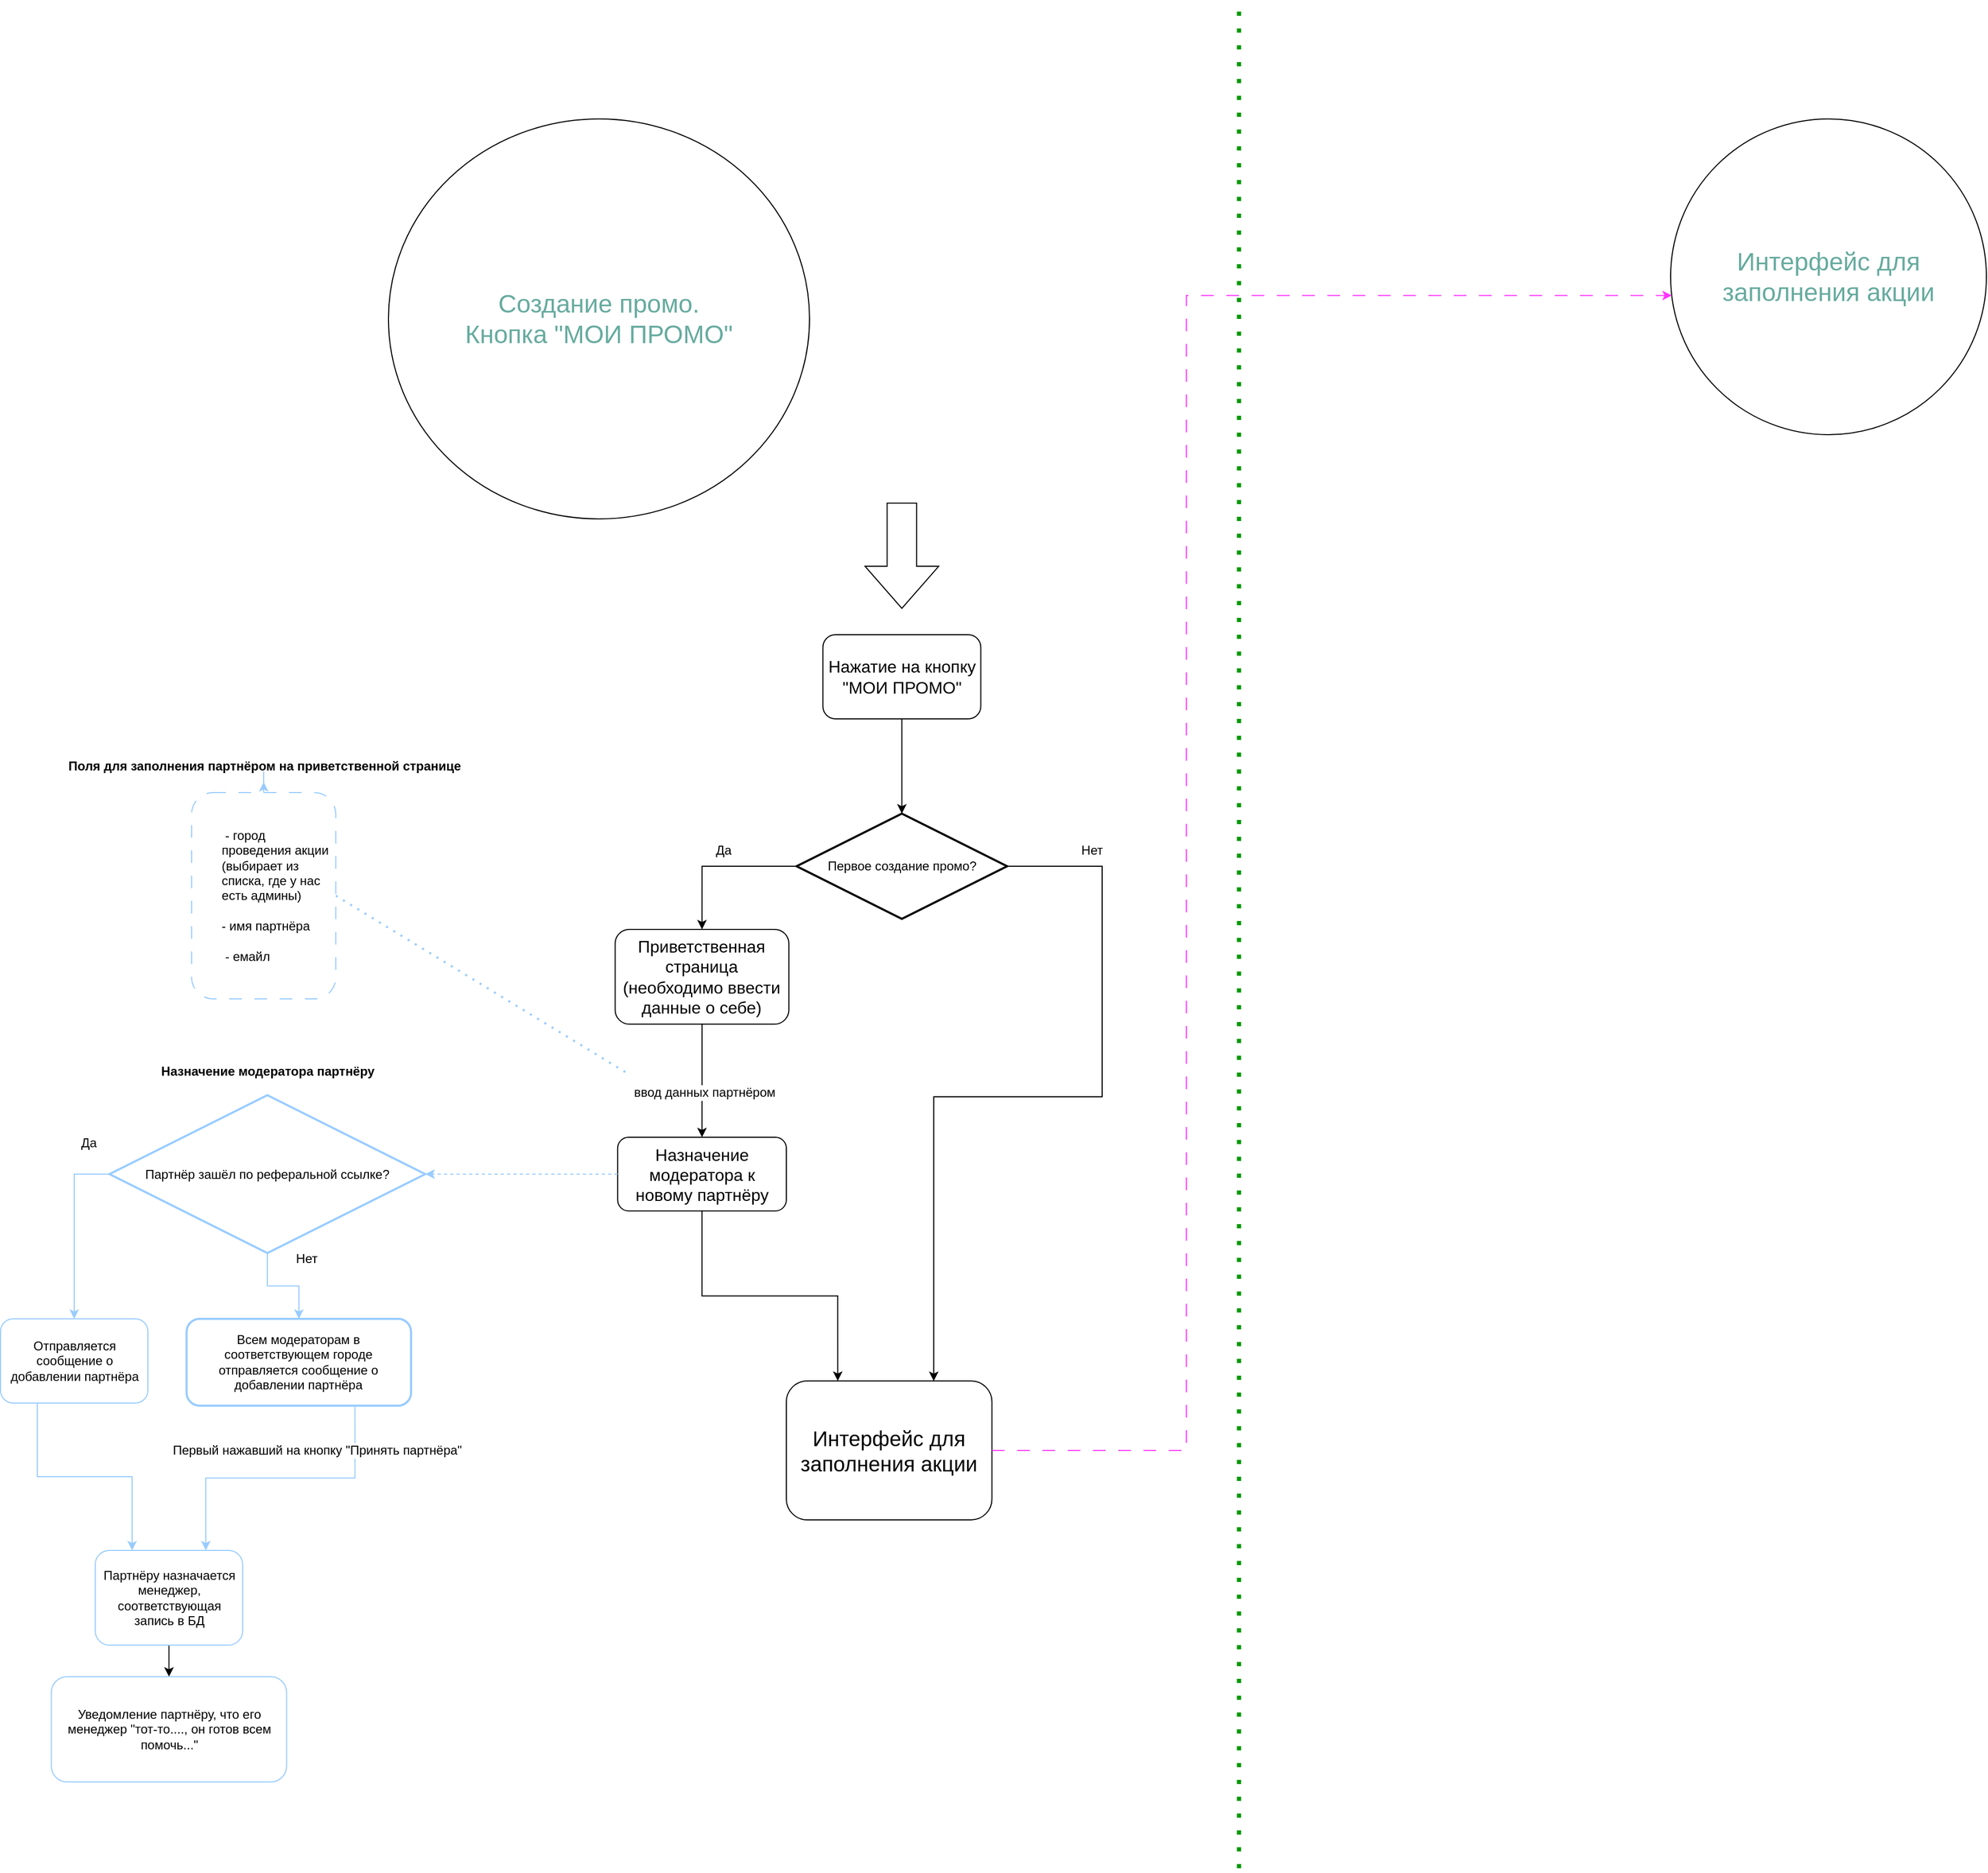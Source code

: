 <mxfile version="22.1.11" type="github">
  <diagram name="Page-1" id="97916047-d0de-89f5-080d-49f4d83e522f">
    <mxGraphModel dx="2440" dy="4809.5" grid="1" gridSize="10" guides="1" tooltips="1" connect="1" arrows="1" fold="1" page="1" pageScale="1.5" pageWidth="3300" pageHeight="2339" background="none" math="0" shadow="0">
      <root>
        <mxCell id="0" />
        <mxCell id="1" parent="0" />
        <mxCell id="vXLQaoK03CL5f1c-ASwQ-62" value="Нажатие на кнопку &lt;br&gt;&quot;МОИ ПРОМО&quot;" style="rounded=1;whiteSpace=wrap;html=1;fontSize=16;labelBackgroundColor=none;" vertex="1" parent="1">
          <mxGeometry x="844.72" y="560" width="150" height="80" as="geometry" />
        </mxCell>
        <mxCell id="vXLQaoK03CL5f1c-ASwQ-68" style="edgeStyle=orthogonalEdgeStyle;rounded=0;orthogonalLoop=1;jettySize=auto;html=1;exitX=1;exitY=0.5;exitDx=0;exitDy=0;exitPerimeter=0;entryX=0.718;entryY=0.001;entryDx=0;entryDy=0;entryPerimeter=0;" edge="1" parent="1" source="vXLQaoK03CL5f1c-ASwQ-66" target="vXLQaoK03CL5f1c-ASwQ-104">
          <mxGeometry relative="1" as="geometry">
            <mxPoint x="960" y="1190" as="targetPoint" />
            <mxPoint x="1040" y="810" as="sourcePoint" />
            <Array as="points">
              <mxPoint x="1110" y="780" />
              <mxPoint x="1110" y="999" />
              <mxPoint x="950" y="999" />
              <mxPoint x="950" y="1269" />
            </Array>
          </mxGeometry>
        </mxCell>
        <mxCell id="vXLQaoK03CL5f1c-ASwQ-69" style="edgeStyle=orthogonalEdgeStyle;rounded=0;orthogonalLoop=1;jettySize=auto;html=1;exitX=0;exitY=0.5;exitDx=0;exitDy=0;exitPerimeter=0;entryX=0.5;entryY=0;entryDx=0;entryDy=0;" edge="1" parent="1" source="vXLQaoK03CL5f1c-ASwQ-66" target="vXLQaoK03CL5f1c-ASwQ-73">
          <mxGeometry relative="1" as="geometry">
            <mxPoint x="729.72" y="950" as="targetPoint" />
          </mxGeometry>
        </mxCell>
        <mxCell id="vXLQaoK03CL5f1c-ASwQ-66" value="Первое создание промо?" style="strokeWidth=2;html=1;shape=mxgraph.flowchart.decision;whiteSpace=wrap;" vertex="1" parent="1">
          <mxGeometry x="819.72" y="730" width="200" height="100" as="geometry" />
        </mxCell>
        <mxCell id="vXLQaoK03CL5f1c-ASwQ-67" style="edgeStyle=orthogonalEdgeStyle;rounded=0;orthogonalLoop=1;jettySize=auto;html=1;exitX=0.5;exitY=1;exitDx=0;exitDy=0;entryX=0.5;entryY=0;entryDx=0;entryDy=0;entryPerimeter=0;" edge="1" parent="1" source="vXLQaoK03CL5f1c-ASwQ-62" target="vXLQaoK03CL5f1c-ASwQ-66">
          <mxGeometry relative="1" as="geometry" />
        </mxCell>
        <mxCell id="vXLQaoK03CL5f1c-ASwQ-71" value="Да" style="text;html=1;align=center;verticalAlign=middle;resizable=0;points=[];autosize=1;strokeColor=none;fillColor=none;" vertex="1" parent="1">
          <mxGeometry x="729.72" y="750" width="40" height="30" as="geometry" />
        </mxCell>
        <mxCell id="vXLQaoK03CL5f1c-ASwQ-72" value="Нет" style="text;html=1;align=center;verticalAlign=middle;resizable=0;points=[];autosize=1;strokeColor=none;fillColor=none;" vertex="1" parent="1">
          <mxGeometry x="1080" y="750" width="40" height="30" as="geometry" />
        </mxCell>
        <mxCell id="vXLQaoK03CL5f1c-ASwQ-80" value="" style="edgeStyle=orthogonalEdgeStyle;rounded=0;orthogonalLoop=1;jettySize=auto;html=1;" edge="1" parent="1" source="vXLQaoK03CL5f1c-ASwQ-73" target="vXLQaoK03CL5f1c-ASwQ-79">
          <mxGeometry relative="1" as="geometry" />
        </mxCell>
        <mxCell id="vXLQaoK03CL5f1c-ASwQ-73" value="Приветственная страница (необходимо ввести данные о себе)" style="rounded=1;whiteSpace=wrap;html=1;fontSize=16;" vertex="1" parent="1">
          <mxGeometry x="647.36" y="840" width="165" height="90" as="geometry" />
        </mxCell>
        <mxCell id="vXLQaoK03CL5f1c-ASwQ-75" value="Создание промо. &lt;br&gt;Кнопка &quot;МОИ ПРОМО&quot;" style="ellipse;whiteSpace=wrap;html=1;fontSize=24;fontColor=#67AB9F;" vertex="1" parent="1">
          <mxGeometry x="432" y="70" width="400" height="380" as="geometry" />
        </mxCell>
        <mxCell id="vXLQaoK03CL5f1c-ASwQ-76" value="" style="endArrow=none;dashed=1;html=1;dashPattern=1 3;strokeWidth=2;rounded=0;exitX=1;exitY=0.5;exitDx=0;exitDy=0;strokeColor=#99CCFF;fontSize=12;entryX=0.051;entryY=-0.077;entryDx=0;entryDy=0;entryPerimeter=0;" edge="1" parent="1" source="vXLQaoK03CL5f1c-ASwQ-77" target="vXLQaoK03CL5f1c-ASwQ-102">
          <mxGeometry width="50" height="50" relative="1" as="geometry">
            <mxPoint x="400" y="995" as="sourcePoint" />
            <mxPoint x="730" y="1000" as="targetPoint" />
          </mxGeometry>
        </mxCell>
        <mxCell id="vXLQaoK03CL5f1c-ASwQ-82" style="edgeStyle=orthogonalEdgeStyle;rounded=0;orthogonalLoop=1;jettySize=auto;html=1;exitX=0.5;exitY=0;exitDx=0;exitDy=0;strokeColor=#99CCFF;fontSize=12;" edge="1" parent="1" source="vXLQaoK03CL5f1c-ASwQ-77" target="vXLQaoK03CL5f1c-ASwQ-78">
          <mxGeometry relative="1" as="geometry" />
        </mxCell>
        <mxCell id="vXLQaoK03CL5f1c-ASwQ-77" value="&lt;div style=&quot;font-size: 12px;&quot;&gt;&lt;span style=&quot;white-space: pre; font-size: 12px;&quot;&gt;&#x9;&lt;/span&gt;&amp;nbsp;⁃ город &lt;span style=&quot;white-space: pre; font-size: 12px;&quot;&gt;&#x9;&lt;/span&gt;проведения акции &lt;span style=&quot;white-space: pre; font-size: 12px;&quot;&gt;&#x9;&lt;/span&gt;(выбирает из &lt;span style=&quot;white-space: pre; font-size: 12px;&quot;&gt;&#x9;&lt;/span&gt;списка, где у нас &lt;span style=&quot;white-space: pre; font-size: 12px;&quot;&gt;&#x9;&lt;/span&gt;есть админы)&lt;br style=&quot;font-size: 12px;&quot;&gt;&lt;br style=&quot;font-size: 12px;&quot;&gt;&lt;/div&gt;&lt;div style=&quot;font-size: 12px;&quot;&gt;&amp;nbsp;&lt;span style=&quot;white-space: pre; font-size: 12px;&quot;&gt;&#x9;&lt;/span&gt;⁃ имя партнёра&amp;nbsp;&lt;/div&gt;&lt;div style=&quot;font-size: 12px;&quot;&gt;&lt;br style=&quot;font-size: 12px;&quot;&gt;&lt;span style=&quot;white-space: pre; font-size: 12px;&quot;&gt;&#x9;&lt;/span&gt;&amp;nbsp;⁃ емайл&lt;/div&gt;" style="rounded=1;whiteSpace=wrap;html=1;dashed=1;dashPattern=12 12;align=left;strokeColor=#99CCFF;fontSize=12;" vertex="1" parent="1">
          <mxGeometry x="245" y="710" width="137" height="196" as="geometry" />
        </mxCell>
        <mxCell id="vXLQaoK03CL5f1c-ASwQ-78" value="Поля для заполнения партнёром на приветственной странице" style="text;html=1;align=center;verticalAlign=middle;resizable=0;points=[];autosize=1;strokeColor=none;fillColor=none;fontStyle=1;fontSize=12;" vertex="1" parent="1">
          <mxGeometry x="113.5" y="670" width="400" height="30" as="geometry" />
        </mxCell>
        <mxCell id="vXLQaoK03CL5f1c-ASwQ-105" value="" style="edgeStyle=orthogonalEdgeStyle;rounded=0;orthogonalLoop=1;jettySize=auto;html=1;entryX=0.25;entryY=0;entryDx=0;entryDy=0;" edge="1" parent="1" source="vXLQaoK03CL5f1c-ASwQ-79" target="vXLQaoK03CL5f1c-ASwQ-104">
          <mxGeometry relative="1" as="geometry" />
        </mxCell>
        <mxCell id="vXLQaoK03CL5f1c-ASwQ-79" value="Назначение модератора к новому партнёру" style="whiteSpace=wrap;html=1;fontSize=16;rounded=1;" vertex="1" parent="1">
          <mxGeometry x="649.72" y="1037.5" width="160.28" height="70" as="geometry" />
        </mxCell>
        <mxCell id="vXLQaoK03CL5f1c-ASwQ-89" value="" style="edgeStyle=orthogonalEdgeStyle;rounded=0;orthogonalLoop=1;jettySize=auto;html=1;labelBorderColor=none;strokeColor=#99CCFF;fontSize=12;" edge="1" parent="1" source="vXLQaoK03CL5f1c-ASwQ-84" target="vXLQaoK03CL5f1c-ASwQ-88">
          <mxGeometry relative="1" as="geometry" />
        </mxCell>
        <mxCell id="vXLQaoK03CL5f1c-ASwQ-92" style="edgeStyle=orthogonalEdgeStyle;rounded=0;orthogonalLoop=1;jettySize=auto;html=1;exitX=0;exitY=0.5;exitDx=0;exitDy=0;exitPerimeter=0;labelBorderColor=none;strokeColor=#99CCFF;fontSize=12;" edge="1" parent="1" source="vXLQaoK03CL5f1c-ASwQ-84" target="vXLQaoK03CL5f1c-ASwQ-93">
          <mxGeometry relative="1" as="geometry">
            <mxPoint x="113.5" y="1210" as="targetPoint" />
          </mxGeometry>
        </mxCell>
        <mxCell id="vXLQaoK03CL5f1c-ASwQ-84" value="Партнёр зашёл по реферальной ссылке?" style="strokeWidth=2;html=1;shape=mxgraph.flowchart.decision;whiteSpace=wrap;labelBorderColor=none;strokeColor=#99CCFF;fontSize=12;" vertex="1" parent="1">
          <mxGeometry x="167" y="997.5" width="300" height="150" as="geometry" />
        </mxCell>
        <mxCell id="vXLQaoK03CL5f1c-ASwQ-87" style="edgeStyle=orthogonalEdgeStyle;rounded=0;orthogonalLoop=1;jettySize=auto;html=1;exitX=0;exitY=0.5;exitDx=0;exitDy=0;entryX=1;entryY=0.5;entryDx=0;entryDy=0;entryPerimeter=0;dashed=1;strokeColor=#99CCFF;fontSize=12;" edge="1" parent="1" source="vXLQaoK03CL5f1c-ASwQ-79" target="vXLQaoK03CL5f1c-ASwQ-84">
          <mxGeometry relative="1" as="geometry" />
        </mxCell>
        <mxCell id="vXLQaoK03CL5f1c-ASwQ-96" style="edgeStyle=orthogonalEdgeStyle;rounded=0;orthogonalLoop=1;jettySize=auto;html=1;exitX=0.75;exitY=1;exitDx=0;exitDy=0;entryX=0.75;entryY=0;entryDx=0;entryDy=0;labelBorderColor=none;strokeColor=#99CCFF;fontSize=12;" edge="1" parent="1" source="vXLQaoK03CL5f1c-ASwQ-88" target="vXLQaoK03CL5f1c-ASwQ-98">
          <mxGeometry relative="1" as="geometry">
            <mxPoint x="243.5" y="1470" as="targetPoint" />
          </mxGeometry>
        </mxCell>
        <mxCell id="vXLQaoK03CL5f1c-ASwQ-88" value="Всем модераторам в соответствующем городе отправляется сообщение о добавлении партнёра" style="rounded=1;whiteSpace=wrap;html=1;strokeWidth=2;labelBorderColor=none;strokeColor=#99CCFF;fontSize=12;" vertex="1" parent="1">
          <mxGeometry x="240.25" y="1210" width="213.25" height="82.5" as="geometry" />
        </mxCell>
        <mxCell id="vXLQaoK03CL5f1c-ASwQ-90" value="Нет" style="text;html=1;align=center;verticalAlign=middle;resizable=0;points=[];autosize=1;strokeColor=none;fillColor=none;labelBorderColor=none;fontSize=12;" vertex="1" parent="1">
          <mxGeometry x="333.5" y="1138" width="40" height="30" as="geometry" />
        </mxCell>
        <mxCell id="vXLQaoK03CL5f1c-ASwQ-91" value="Да" style="text;html=1;align=center;verticalAlign=middle;resizable=0;points=[];autosize=1;strokeColor=none;fillColor=none;labelBorderColor=none;fontSize=12;" vertex="1" parent="1">
          <mxGeometry x="127" y="1028" width="40" height="30" as="geometry" />
        </mxCell>
        <mxCell id="vXLQaoK03CL5f1c-ASwQ-95" style="edgeStyle=orthogonalEdgeStyle;rounded=0;orthogonalLoop=1;jettySize=auto;html=1;exitX=0.25;exitY=1;exitDx=0;exitDy=0;entryX=0.25;entryY=0;entryDx=0;entryDy=0;labelBorderColor=none;strokeColor=#99CCFF;fontSize=12;" edge="1" parent="1" source="vXLQaoK03CL5f1c-ASwQ-93" target="vXLQaoK03CL5f1c-ASwQ-98">
          <mxGeometry relative="1" as="geometry">
            <mxPoint x="223.5" y="1470" as="targetPoint" />
          </mxGeometry>
        </mxCell>
        <mxCell id="vXLQaoK03CL5f1c-ASwQ-93" value="Отправляется сообщение о добавлении партнёра" style="rounded=1;whiteSpace=wrap;html=1;fontSize=12;labelBorderColor=none;strokeColor=#99CCFF;" vertex="1" parent="1">
          <mxGeometry x="63.5" y="1210" width="140" height="80" as="geometry" />
        </mxCell>
        <mxCell id="vXLQaoK03CL5f1c-ASwQ-97" value="Первый нажавший на кнопку &quot;Принять партнёра&quot;&lt;br style=&quot;font-size: 12px;&quot;&gt;" style="text;html=1;align=center;verticalAlign=middle;resizable=0;points=[];autosize=1;strokeColor=none;fillColor=none;labelBackgroundColor=default;labelBorderColor=none;fontSize=12;" vertex="1" parent="1">
          <mxGeometry x="213.5" y="1320" width="300" height="30" as="geometry" />
        </mxCell>
        <mxCell id="vXLQaoK03CL5f1c-ASwQ-101" value="" style="edgeStyle=orthogonalEdgeStyle;rounded=0;orthogonalLoop=1;jettySize=auto;html=1;fontSize=12;" edge="1" parent="1" source="vXLQaoK03CL5f1c-ASwQ-98" target="vXLQaoK03CL5f1c-ASwQ-100">
          <mxGeometry relative="1" as="geometry" />
        </mxCell>
        <mxCell id="vXLQaoK03CL5f1c-ASwQ-98" value="Партнёру назначается менеджер, соответствующая запись в БД" style="rounded=1;whiteSpace=wrap;html=1;fontSize=12;labelBorderColor=none;strokeColor=#99CCFF;" vertex="1" parent="1">
          <mxGeometry x="153.5" y="1430" width="140" height="90" as="geometry" />
        </mxCell>
        <mxCell id="vXLQaoK03CL5f1c-ASwQ-99" value="Назначение модератора партнёру&lt;br style=&quot;font-size: 12px;&quot;&gt;" style="text;html=1;align=center;verticalAlign=middle;resizable=0;points=[];autosize=1;strokeColor=none;fillColor=none;fontStyle=1;fontSize=12;" vertex="1" parent="1">
          <mxGeometry x="202" y="960" width="230" height="30" as="geometry" />
        </mxCell>
        <mxCell id="vXLQaoK03CL5f1c-ASwQ-100" value="Уведомление партнёру, что его менеджер &quot;тот-то...., он готов всем помочь...&quot;" style="rounded=1;whiteSpace=wrap;html=1;fontSize=12;labelBorderColor=none;strokeColor=#99CCFF;" vertex="1" parent="1">
          <mxGeometry x="111.75" y="1550" width="223.5" height="100" as="geometry" />
        </mxCell>
        <mxCell id="vXLQaoK03CL5f1c-ASwQ-102" value="ввод данных партнёром" style="text;html=1;align=center;verticalAlign=middle;resizable=0;points=[];autosize=1;strokeColor=none;fillColor=none;labelBackgroundColor=default;" vertex="1" parent="1">
          <mxGeometry x="652.36" y="980" width="160" height="30" as="geometry" />
        </mxCell>
        <mxCell id="vXLQaoK03CL5f1c-ASwQ-104" value="Интерфейс для заполнения акции" style="whiteSpace=wrap;html=1;fontSize=20;rounded=1;" vertex="1" parent="1">
          <mxGeometry x="810" y="1269" width="195.28" height="132" as="geometry" />
        </mxCell>
        <mxCell id="vXLQaoK03CL5f1c-ASwQ-106" value="" style="endArrow=none;dashed=1;html=1;dashPattern=1 3;strokeWidth=4;rounded=0;strokeColor=#009900;" edge="1" parent="1">
          <mxGeometry width="50" height="50" relative="1" as="geometry">
            <mxPoint x="1240" y="1732.05" as="sourcePoint" />
            <mxPoint x="1240" y="-40.001" as="targetPoint" />
          </mxGeometry>
        </mxCell>
        <mxCell id="vXLQaoK03CL5f1c-ASwQ-107" value="" style="html=1;shadow=0;dashed=0;align=center;verticalAlign=middle;shape=mxgraph.arrows2.arrow;dy=0.6;dx=40;notch=0;rotation=90;" vertex="1" parent="1">
          <mxGeometry x="869.72" y="450" width="100" height="70" as="geometry" />
        </mxCell>
        <mxCell id="vXLQaoK03CL5f1c-ASwQ-108" value="Интерфейс для заполнения акции" style="ellipse;whiteSpace=wrap;html=1;fontSize=24;fontColor=#67AB9F;" vertex="1" parent="1">
          <mxGeometry x="1650" y="70" width="300" height="300" as="geometry" />
        </mxCell>
        <mxCell id="vXLQaoK03CL5f1c-ASwQ-109" style="edgeStyle=orthogonalEdgeStyle;rounded=0;orthogonalLoop=1;jettySize=auto;html=1;exitX=1;exitY=0.5;exitDx=0;exitDy=0;entryX=0.004;entryY=0.559;entryDx=0;entryDy=0;entryPerimeter=0;dashed=1;dashPattern=12 12;strokeColor=#FF33FF;" edge="1" parent="1" source="vXLQaoK03CL5f1c-ASwQ-104" target="vXLQaoK03CL5f1c-ASwQ-108">
          <mxGeometry relative="1" as="geometry">
            <Array as="points">
              <mxPoint x="1190" y="1335" />
              <mxPoint x="1190" y="238" />
            </Array>
          </mxGeometry>
        </mxCell>
      </root>
    </mxGraphModel>
  </diagram>
</mxfile>
